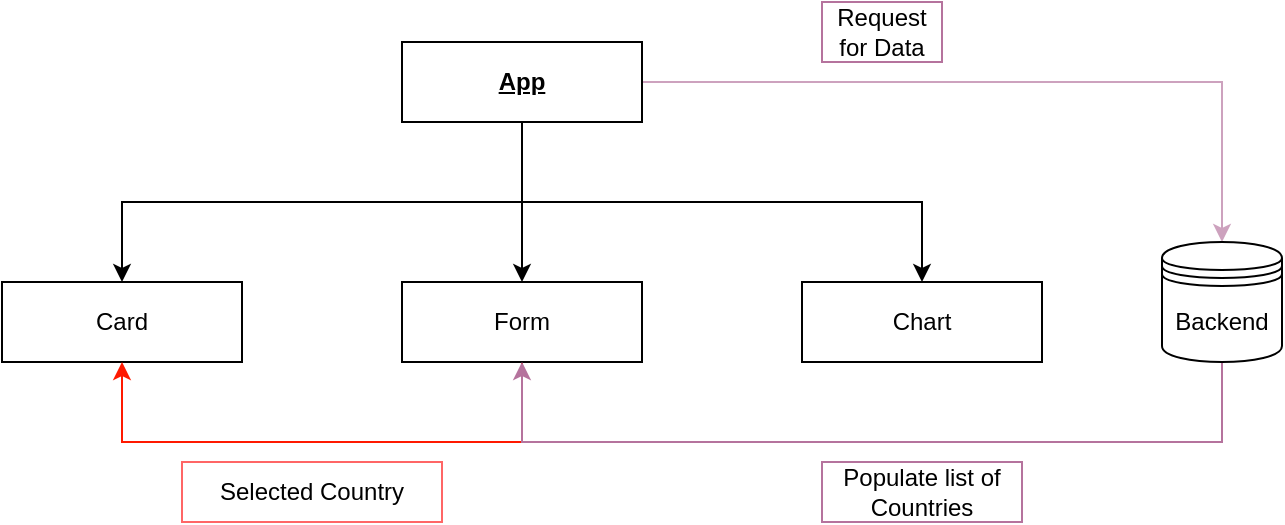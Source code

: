 <mxfile version="15.8.4" type="device"><diagram id="IkhXboQMbZdRAJsK38q1" name="Page-1"><mxGraphModel dx="1186" dy="616" grid="1" gridSize="10" guides="1" tooltips="1" connect="1" arrows="1" fold="1" page="1" pageScale="1" pageWidth="827" pageHeight="1169" math="1" shadow="0"><root><mxCell id="0"/><mxCell id="1" parent="0"/><mxCell id="ohqs_JLbIsohVn1-oZoS-7" style="edgeStyle=orthogonalEdgeStyle;rounded=0;orthogonalLoop=1;jettySize=auto;html=1;exitX=0.5;exitY=1;exitDx=0;exitDy=0;entryX=0.5;entryY=0;entryDx=0;entryDy=0;" parent="1" source="ohqs_JLbIsohVn1-oZoS-1" target="ohqs_JLbIsohVn1-oZoS-4" edge="1"><mxGeometry relative="1" as="geometry"/></mxCell><mxCell id="ohqs_JLbIsohVn1-oZoS-8" style="edgeStyle=orthogonalEdgeStyle;rounded=0;orthogonalLoop=1;jettySize=auto;html=1;exitX=0.5;exitY=1;exitDx=0;exitDy=0;entryX=0.5;entryY=0;entryDx=0;entryDy=0;" parent="1" source="ohqs_JLbIsohVn1-oZoS-1" target="ohqs_JLbIsohVn1-oZoS-3" edge="1"><mxGeometry relative="1" as="geometry"/></mxCell><mxCell id="ohqs_JLbIsohVn1-oZoS-9" style="edgeStyle=orthogonalEdgeStyle;rounded=0;orthogonalLoop=1;jettySize=auto;html=1;exitX=0.5;exitY=1;exitDx=0;exitDy=0;entryX=0.5;entryY=0;entryDx=0;entryDy=0;" parent="1" source="ohqs_JLbIsohVn1-oZoS-1" target="ohqs_JLbIsohVn1-oZoS-6" edge="1"><mxGeometry relative="1" as="geometry"/></mxCell><mxCell id="ohqs_JLbIsohVn1-oZoS-19" style="edgeStyle=orthogonalEdgeStyle;rounded=0;orthogonalLoop=1;jettySize=auto;html=1;exitX=1;exitY=0.5;exitDx=0;exitDy=0;entryX=0.5;entryY=0;entryDx=0;entryDy=0;strokeColor=#CDA2BE;fillColor=#66FFFF;" parent="1" source="ohqs_JLbIsohVn1-oZoS-1" target="ohqs_JLbIsohVn1-oZoS-18" edge="1"><mxGeometry relative="1" as="geometry"><Array as="points"><mxPoint x="690" y="180"/></Array></mxGeometry></mxCell><mxCell id="ohqs_JLbIsohVn1-oZoS-1" value="&lt;b&gt;&lt;u&gt;App&lt;/u&gt;&lt;/b&gt;" style="rounded=0;whiteSpace=wrap;html=1;" parent="1" vertex="1"><mxGeometry x="280" y="160" width="120" height="40" as="geometry"/></mxCell><mxCell id="ohqs_JLbIsohVn1-oZoS-3" value="Card" style="rounded=0;whiteSpace=wrap;html=1;" parent="1" vertex="1"><mxGeometry x="80" y="280" width="120" height="40" as="geometry"/></mxCell><mxCell id="ohqs_JLbIsohVn1-oZoS-13" style="edgeStyle=orthogonalEdgeStyle;rounded=0;orthogonalLoop=1;jettySize=auto;html=1;exitX=0.5;exitY=1;exitDx=0;exitDy=0;entryX=0.5;entryY=1;entryDx=0;entryDy=0;strokeColor=#FF1900;" parent="1" source="ohqs_JLbIsohVn1-oZoS-4" target="ohqs_JLbIsohVn1-oZoS-3" edge="1"><mxGeometry relative="1" as="geometry"><Array as="points"><mxPoint x="340" y="360"/><mxPoint x="140" y="360"/></Array></mxGeometry></mxCell><mxCell id="ohqs_JLbIsohVn1-oZoS-4" value="Form" style="rounded=0;whiteSpace=wrap;html=1;" parent="1" vertex="1"><mxGeometry x="280" y="280" width="120" height="40" as="geometry"/></mxCell><mxCell id="ohqs_JLbIsohVn1-oZoS-6" value="Chart" style="rounded=0;whiteSpace=wrap;html=1;" parent="1" vertex="1"><mxGeometry x="480" y="280" width="120" height="40" as="geometry"/></mxCell><mxCell id="ohqs_JLbIsohVn1-oZoS-16" value="Selected Country" style="text;html=1;strokeColor=#FF6666;fillColor=none;align=center;verticalAlign=middle;whiteSpace=wrap;rounded=0;" parent="1" vertex="1"><mxGeometry x="170" y="370" width="130" height="30" as="geometry"/></mxCell><mxCell id="ohqs_JLbIsohVn1-oZoS-21" style="edgeStyle=orthogonalEdgeStyle;rounded=0;orthogonalLoop=1;jettySize=auto;html=1;exitX=0.5;exitY=1;exitDx=0;exitDy=0;entryX=0.5;entryY=1;entryDx=0;entryDy=0;strokeColor=#B5739D;" parent="1" source="ohqs_JLbIsohVn1-oZoS-18" target="ohqs_JLbIsohVn1-oZoS-4" edge="1"><mxGeometry relative="1" as="geometry"><Array as="points"><mxPoint x="690" y="360"/><mxPoint x="340" y="360"/></Array></mxGeometry></mxCell><mxCell id="ohqs_JLbIsohVn1-oZoS-18" value="Backend" style="shape=datastore;whiteSpace=wrap;html=1;strokeColor=#000000;fillColor=#FFFFFF;" parent="1" vertex="1"><mxGeometry x="660" y="260" width="60" height="60" as="geometry"/></mxCell><mxCell id="ohqs_JLbIsohVn1-oZoS-20" value="Request for Data" style="text;html=1;strokeColor=#B5739D;fillColor=none;align=center;verticalAlign=middle;whiteSpace=wrap;rounded=0;" parent="1" vertex="1"><mxGeometry x="490" y="140" width="60" height="30" as="geometry"/></mxCell><mxCell id="ohqs_JLbIsohVn1-oZoS-22" value="Populate list of Countries" style="text;html=1;strokeColor=#B5739D;fillColor=none;align=center;verticalAlign=middle;whiteSpace=wrap;rounded=0;" parent="1" vertex="1"><mxGeometry x="490" y="370" width="100" height="30" as="geometry"/></mxCell></root></mxGraphModel></diagram></mxfile>